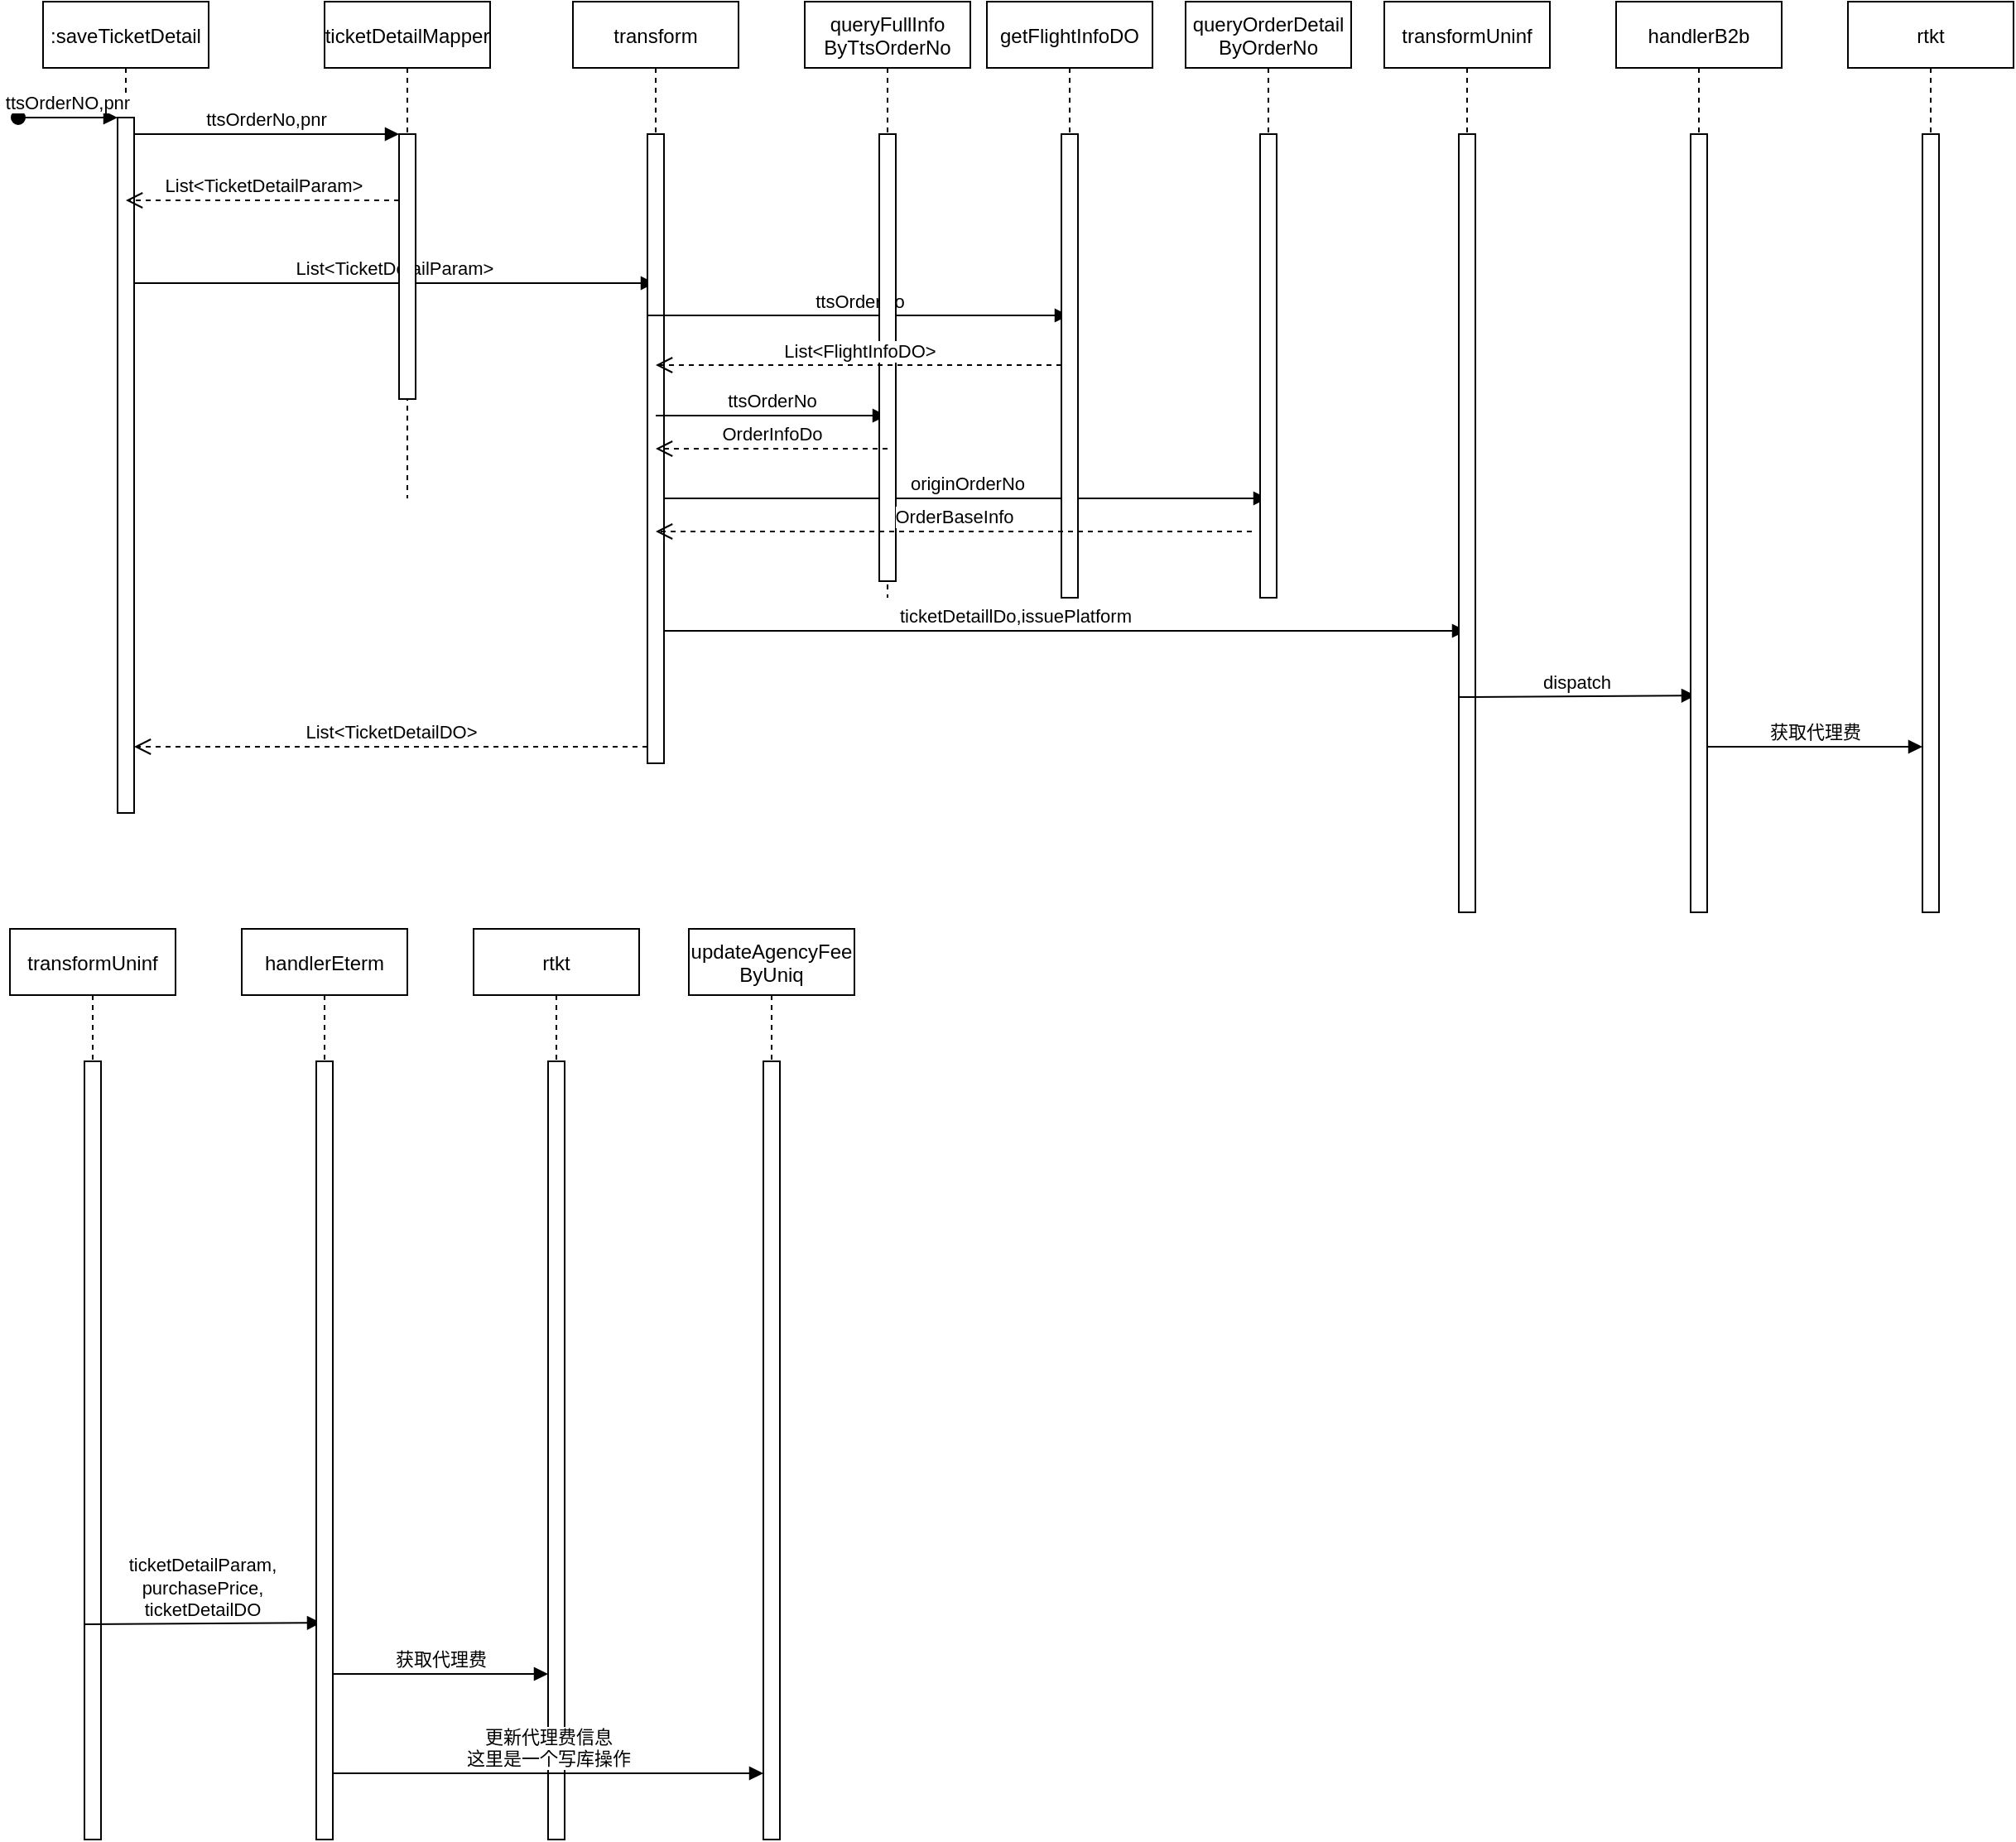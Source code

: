 <mxfile version="20.7.4" type="github">
  <diagram id="kgpKYQtTHZ0yAKxKKP6v" name="Page-1">
    <mxGraphModel dx="1312" dy="622" grid="1" gridSize="10" guides="1" tooltips="1" connect="1" arrows="1" fold="1" page="1" pageScale="1" pageWidth="850" pageHeight="1100" math="0" shadow="0">
      <root>
        <mxCell id="0" />
        <mxCell id="1" parent="0" />
        <mxCell id="3nuBFxr9cyL0pnOWT2aG-1" value=":saveTicketDetail" style="shape=umlLifeline;perimeter=lifelinePerimeter;container=1;collapsible=0;recursiveResize=0;rounded=0;shadow=0;strokeWidth=1;" parent="1" vertex="1">
          <mxGeometry x="120" y="80" width="100" height="490" as="geometry" />
        </mxCell>
        <mxCell id="3nuBFxr9cyL0pnOWT2aG-2" value="" style="points=[];perimeter=orthogonalPerimeter;rounded=0;shadow=0;strokeWidth=1;" parent="3nuBFxr9cyL0pnOWT2aG-1" vertex="1">
          <mxGeometry x="45" y="70" width="10" height="420" as="geometry" />
        </mxCell>
        <mxCell id="3nuBFxr9cyL0pnOWT2aG-3" value="ttsOrderNO,pnr" style="verticalAlign=bottom;startArrow=oval;endArrow=block;startSize=8;shadow=0;strokeWidth=1;" parent="3nuBFxr9cyL0pnOWT2aG-1" target="3nuBFxr9cyL0pnOWT2aG-2" edge="1">
          <mxGeometry relative="1" as="geometry">
            <mxPoint x="-15" y="70" as="sourcePoint" />
          </mxGeometry>
        </mxCell>
        <mxCell id="3PbxS6e7Mrcn0kTWfQdT-10" value="List&amp;lt;TicketDetailParam&amp;gt;" style="html=1;verticalAlign=bottom;endArrow=block;rounded=0;" parent="3nuBFxr9cyL0pnOWT2aG-1" target="3PbxS6e7Mrcn0kTWfQdT-2" edge="1">
          <mxGeometry width="80" relative="1" as="geometry">
            <mxPoint x="55" y="170" as="sourcePoint" />
            <mxPoint x="135" y="170" as="targetPoint" />
          </mxGeometry>
        </mxCell>
        <mxCell id="3nuBFxr9cyL0pnOWT2aG-5" value="ticketDetailMapper" style="shape=umlLifeline;perimeter=lifelinePerimeter;container=1;collapsible=0;recursiveResize=0;rounded=0;shadow=0;strokeWidth=1;" parent="1" vertex="1">
          <mxGeometry x="290" y="80" width="100" height="300" as="geometry" />
        </mxCell>
        <mxCell id="3nuBFxr9cyL0pnOWT2aG-6" value="" style="points=[];perimeter=orthogonalPerimeter;rounded=0;shadow=0;strokeWidth=1;" parent="3nuBFxr9cyL0pnOWT2aG-5" vertex="1">
          <mxGeometry x="45" y="80" width="10" height="160" as="geometry" />
        </mxCell>
        <mxCell id="3PbxS6e7Mrcn0kTWfQdT-1" value="List&amp;lt;TicketDetailParam&amp;gt;" style="html=1;verticalAlign=bottom;endArrow=open;dashed=1;endSize=8;rounded=0;" parent="3nuBFxr9cyL0pnOWT2aG-5" target="3nuBFxr9cyL0pnOWT2aG-1" edge="1">
          <mxGeometry relative="1" as="geometry">
            <mxPoint x="45" y="120" as="sourcePoint" />
            <mxPoint x="-35" y="120" as="targetPoint" />
            <Array as="points" />
          </mxGeometry>
        </mxCell>
        <mxCell id="3nuBFxr9cyL0pnOWT2aG-8" value="ttsOrderNo,pnr" style="verticalAlign=bottom;endArrow=block;entryX=0;entryY=0;shadow=0;strokeWidth=1;" parent="1" source="3nuBFxr9cyL0pnOWT2aG-2" target="3nuBFxr9cyL0pnOWT2aG-6" edge="1">
          <mxGeometry relative="1" as="geometry">
            <mxPoint x="275" y="160" as="sourcePoint" />
          </mxGeometry>
        </mxCell>
        <mxCell id="3PbxS6e7Mrcn0kTWfQdT-2" value="transform" style="shape=umlLifeline;perimeter=lifelinePerimeter;container=1;collapsible=0;recursiveResize=0;rounded=0;shadow=0;strokeWidth=1;" parent="1" vertex="1">
          <mxGeometry x="440" y="80" width="100" height="460" as="geometry" />
        </mxCell>
        <mxCell id="3PbxS6e7Mrcn0kTWfQdT-3" value="" style="points=[];perimeter=orthogonalPerimeter;rounded=0;shadow=0;strokeWidth=1;" parent="3PbxS6e7Mrcn0kTWfQdT-2" vertex="1">
          <mxGeometry x="45" y="80" width="10" height="380" as="geometry" />
        </mxCell>
        <mxCell id="3PbxS6e7Mrcn0kTWfQdT-15" value="ttsOrderNo" style="html=1;verticalAlign=bottom;endArrow=block;rounded=0;fontFamily=Helvetica;" parent="3PbxS6e7Mrcn0kTWfQdT-2" target="3PbxS6e7Mrcn0kTWfQdT-13" edge="1">
          <mxGeometry width="80" relative="1" as="geometry">
            <mxPoint x="45" y="189.5" as="sourcePoint" />
            <mxPoint x="125" y="189.5" as="targetPoint" />
          </mxGeometry>
        </mxCell>
        <mxCell id="3PbxS6e7Mrcn0kTWfQdT-17" value="ttsOrderNo" style="html=1;verticalAlign=bottom;endArrow=block;rounded=0;fontFamily=Helvetica;" parent="3PbxS6e7Mrcn0kTWfQdT-2" target="3PbxS6e7Mrcn0kTWfQdT-11" edge="1">
          <mxGeometry x="0.004" width="80" relative="1" as="geometry">
            <mxPoint x="50" y="250" as="sourcePoint" />
            <mxPoint x="130" y="250" as="targetPoint" />
            <mxPoint as="offset" />
          </mxGeometry>
        </mxCell>
        <mxCell id="3PbxS6e7Mrcn0kTWfQdT-22" value="originOrderNo" style="html=1;verticalAlign=bottom;endArrow=block;rounded=0;fontFamily=Helvetica;" parent="3PbxS6e7Mrcn0kTWfQdT-2" target="3PbxS6e7Mrcn0kTWfQdT-19" edge="1">
          <mxGeometry width="80" relative="1" as="geometry">
            <mxPoint x="55" y="300" as="sourcePoint" />
            <mxPoint x="135" y="300" as="targetPoint" />
          </mxGeometry>
        </mxCell>
        <mxCell id="3PbxS6e7Mrcn0kTWfQdT-24" value="List&amp;lt;TicketDetailDO&amp;gt;" style="html=1;verticalAlign=bottom;endArrow=open;dashed=1;endSize=8;rounded=0;fontFamily=Helvetica;" parent="3PbxS6e7Mrcn0kTWfQdT-2" target="3nuBFxr9cyL0pnOWT2aG-2" edge="1">
          <mxGeometry relative="1" as="geometry">
            <mxPoint x="45" y="450" as="sourcePoint" />
            <mxPoint x="-35" y="450" as="targetPoint" />
          </mxGeometry>
        </mxCell>
        <mxCell id="3PbxS6e7Mrcn0kTWfQdT-27" value="ticketDetaillDo,issuePlatform" style="html=1;verticalAlign=bottom;endArrow=block;rounded=0;fontFamily=Helvetica;" parent="3PbxS6e7Mrcn0kTWfQdT-2" edge="1" target="3PbxS6e7Mrcn0kTWfQdT-25">
          <mxGeometry x="-0.125" width="80" relative="1" as="geometry">
            <mxPoint x="55" y="380" as="sourcePoint" />
            <mxPoint x="135" y="380" as="targetPoint" />
            <mxPoint as="offset" />
          </mxGeometry>
        </mxCell>
        <mxCell id="3PbxS6e7Mrcn0kTWfQdT-11" value="queryFullInfo&#xa;ByTtsOrderNo" style="shape=umlLifeline;perimeter=lifelinePerimeter;container=1;collapsible=0;recursiveResize=0;rounded=0;shadow=0;strokeWidth=1;" parent="1" vertex="1">
          <mxGeometry x="580" y="80" width="100" height="360" as="geometry" />
        </mxCell>
        <mxCell id="3PbxS6e7Mrcn0kTWfQdT-12" value="" style="points=[];perimeter=orthogonalPerimeter;rounded=0;shadow=0;strokeWidth=1;" parent="3PbxS6e7Mrcn0kTWfQdT-11" vertex="1">
          <mxGeometry x="45" y="80" width="10" height="270" as="geometry" />
        </mxCell>
        <mxCell id="3PbxS6e7Mrcn0kTWfQdT-13" value="getFlightInfoDO" style="shape=umlLifeline;perimeter=lifelinePerimeter;container=1;collapsible=0;recursiveResize=0;rounded=0;shadow=0;strokeWidth=1;" parent="1" vertex="1">
          <mxGeometry x="690" y="80" width="100" height="360" as="geometry" />
        </mxCell>
        <mxCell id="3PbxS6e7Mrcn0kTWfQdT-14" value="" style="points=[];perimeter=orthogonalPerimeter;rounded=0;shadow=0;strokeWidth=1;" parent="3PbxS6e7Mrcn0kTWfQdT-13" vertex="1">
          <mxGeometry x="45" y="80" width="10" height="280" as="geometry" />
        </mxCell>
        <mxCell id="3PbxS6e7Mrcn0kTWfQdT-16" value="List&amp;lt;FlightInfoDO&amp;gt;" style="html=1;verticalAlign=bottom;endArrow=open;dashed=1;endSize=8;rounded=0;fontFamily=Helvetica;" parent="3PbxS6e7Mrcn0kTWfQdT-13" target="3PbxS6e7Mrcn0kTWfQdT-2" edge="1">
          <mxGeometry relative="1" as="geometry">
            <mxPoint x="45" y="219.5" as="sourcePoint" />
            <mxPoint x="-35" y="219.5" as="targetPoint" />
          </mxGeometry>
        </mxCell>
        <mxCell id="3PbxS6e7Mrcn0kTWfQdT-23" value="OrderBaseInfo" style="html=1;verticalAlign=bottom;endArrow=open;dashed=1;endSize=8;rounded=0;fontFamily=Helvetica;" parent="3PbxS6e7Mrcn0kTWfQdT-13" target="3PbxS6e7Mrcn0kTWfQdT-2" edge="1">
          <mxGeometry relative="1" as="geometry">
            <mxPoint x="160" y="320" as="sourcePoint" />
            <mxPoint x="80" y="320" as="targetPoint" />
          </mxGeometry>
        </mxCell>
        <mxCell id="3PbxS6e7Mrcn0kTWfQdT-18" value="OrderInfoDo" style="html=1;verticalAlign=bottom;endArrow=open;dashed=1;endSize=8;rounded=0;fontFamily=Helvetica;" parent="1" target="3PbxS6e7Mrcn0kTWfQdT-2" edge="1">
          <mxGeometry relative="1" as="geometry">
            <mxPoint x="630" y="350" as="sourcePoint" />
            <mxPoint x="560" y="350" as="targetPoint" />
          </mxGeometry>
        </mxCell>
        <mxCell id="3PbxS6e7Mrcn0kTWfQdT-19" value="queryOrderDetail&#xa;ByOrderNo" style="shape=umlLifeline;perimeter=lifelinePerimeter;container=1;collapsible=0;recursiveResize=0;rounded=0;shadow=0;strokeWidth=1;" parent="1" vertex="1">
          <mxGeometry x="810" y="80" width="100" height="360" as="geometry" />
        </mxCell>
        <mxCell id="3PbxS6e7Mrcn0kTWfQdT-20" value="" style="points=[];perimeter=orthogonalPerimeter;rounded=0;shadow=0;strokeWidth=1;" parent="3PbxS6e7Mrcn0kTWfQdT-19" vertex="1">
          <mxGeometry x="45" y="80" width="10" height="280" as="geometry" />
        </mxCell>
        <mxCell id="3PbxS6e7Mrcn0kTWfQdT-25" value="transformUninf" style="shape=umlLifeline;perimeter=lifelinePerimeter;container=1;collapsible=0;recursiveResize=0;rounded=0;shadow=0;strokeWidth=1;" parent="1" vertex="1">
          <mxGeometry x="930" y="80" width="100" height="550" as="geometry" />
        </mxCell>
        <mxCell id="3PbxS6e7Mrcn0kTWfQdT-26" value="" style="points=[];perimeter=orthogonalPerimeter;rounded=0;shadow=0;strokeWidth=1;" parent="3PbxS6e7Mrcn0kTWfQdT-25" vertex="1">
          <mxGeometry x="45" y="80" width="10" height="470" as="geometry" />
        </mxCell>
        <mxCell id="e6M2gJVlcIB2rnrAK9i--3" value="dispatch" style="html=1;verticalAlign=bottom;endArrow=block;rounded=0;entryX=0.48;entryY=0.762;entryDx=0;entryDy=0;entryPerimeter=0;" edge="1" parent="3PbxS6e7Mrcn0kTWfQdT-25" target="e6M2gJVlcIB2rnrAK9i--1">
          <mxGeometry width="80" relative="1" as="geometry">
            <mxPoint x="45" y="420" as="sourcePoint" />
            <mxPoint x="125" y="420" as="targetPoint" />
          </mxGeometry>
        </mxCell>
        <mxCell id="e6M2gJVlcIB2rnrAK9i--1" value="handlerB2b" style="shape=umlLifeline;perimeter=lifelinePerimeter;container=1;collapsible=0;recursiveResize=0;rounded=0;shadow=0;strokeWidth=1;" vertex="1" parent="1">
          <mxGeometry x="1070" y="80" width="100" height="550" as="geometry" />
        </mxCell>
        <mxCell id="e6M2gJVlcIB2rnrAK9i--2" value="" style="points=[];perimeter=orthogonalPerimeter;rounded=0;shadow=0;strokeWidth=1;" vertex="1" parent="e6M2gJVlcIB2rnrAK9i--1">
          <mxGeometry x="45" y="80" width="10" height="470" as="geometry" />
        </mxCell>
        <mxCell id="e6M2gJVlcIB2rnrAK9i--6" value="获取代理费" style="html=1;verticalAlign=bottom;endArrow=block;rounded=0;" edge="1" parent="e6M2gJVlcIB2rnrAK9i--1" target="e6M2gJVlcIB2rnrAK9i--5">
          <mxGeometry width="80" relative="1" as="geometry">
            <mxPoint x="55" y="450" as="sourcePoint" />
            <mxPoint x="135" y="450" as="targetPoint" />
          </mxGeometry>
        </mxCell>
        <mxCell id="e6M2gJVlcIB2rnrAK9i--4" value="rtkt" style="shape=umlLifeline;perimeter=lifelinePerimeter;container=1;collapsible=0;recursiveResize=0;rounded=0;shadow=0;strokeWidth=1;" vertex="1" parent="1">
          <mxGeometry x="1210" y="80" width="100" height="550" as="geometry" />
        </mxCell>
        <mxCell id="e6M2gJVlcIB2rnrAK9i--5" value="" style="points=[];perimeter=orthogonalPerimeter;rounded=0;shadow=0;strokeWidth=1;" vertex="1" parent="e6M2gJVlcIB2rnrAK9i--4">
          <mxGeometry x="45" y="80" width="10" height="470" as="geometry" />
        </mxCell>
        <mxCell id="e6M2gJVlcIB2rnrAK9i--16" value="transformUninf" style="shape=umlLifeline;perimeter=lifelinePerimeter;container=1;collapsible=0;recursiveResize=0;rounded=0;shadow=0;strokeWidth=1;" vertex="1" parent="1">
          <mxGeometry x="100" y="640" width="100" height="550" as="geometry" />
        </mxCell>
        <mxCell id="e6M2gJVlcIB2rnrAK9i--17" value="" style="points=[];perimeter=orthogonalPerimeter;rounded=0;shadow=0;strokeWidth=1;" vertex="1" parent="e6M2gJVlcIB2rnrAK9i--16">
          <mxGeometry x="45" y="80" width="10" height="470" as="geometry" />
        </mxCell>
        <mxCell id="e6M2gJVlcIB2rnrAK9i--18" value="ticketDetailParam, &lt;br&gt;purchasePrice, &lt;br&gt;ticketDetailDO" style="html=1;verticalAlign=bottom;endArrow=block;rounded=0;entryX=0.48;entryY=0.762;entryDx=0;entryDy=0;entryPerimeter=0;" edge="1" parent="e6M2gJVlcIB2rnrAK9i--16" target="e6M2gJVlcIB2rnrAK9i--19">
          <mxGeometry width="80" relative="1" as="geometry">
            <mxPoint x="45" y="420" as="sourcePoint" />
            <mxPoint x="125" y="420" as="targetPoint" />
          </mxGeometry>
        </mxCell>
        <mxCell id="e6M2gJVlcIB2rnrAK9i--19" value="handlerEterm" style="shape=umlLifeline;perimeter=lifelinePerimeter;container=1;collapsible=0;recursiveResize=0;rounded=0;shadow=0;strokeWidth=1;" vertex="1" parent="1">
          <mxGeometry x="240" y="640" width="100" height="550" as="geometry" />
        </mxCell>
        <mxCell id="e6M2gJVlcIB2rnrAK9i--20" value="" style="points=[];perimeter=orthogonalPerimeter;rounded=0;shadow=0;strokeWidth=1;" vertex="1" parent="e6M2gJVlcIB2rnrAK9i--19">
          <mxGeometry x="45" y="80" width="10" height="470" as="geometry" />
        </mxCell>
        <mxCell id="e6M2gJVlcIB2rnrAK9i--21" value="获取代理费" style="html=1;verticalAlign=bottom;endArrow=block;rounded=0;" edge="1" parent="e6M2gJVlcIB2rnrAK9i--19" target="e6M2gJVlcIB2rnrAK9i--23">
          <mxGeometry width="80" relative="1" as="geometry">
            <mxPoint x="55" y="450" as="sourcePoint" />
            <mxPoint x="135" y="450" as="targetPoint" />
          </mxGeometry>
        </mxCell>
        <mxCell id="e6M2gJVlcIB2rnrAK9i--22" value="rtkt" style="shape=umlLifeline;perimeter=lifelinePerimeter;container=1;collapsible=0;recursiveResize=0;rounded=0;shadow=0;strokeWidth=1;" vertex="1" parent="1">
          <mxGeometry x="380" y="640" width="100" height="550" as="geometry" />
        </mxCell>
        <mxCell id="e6M2gJVlcIB2rnrAK9i--23" value="" style="points=[];perimeter=orthogonalPerimeter;rounded=0;shadow=0;strokeWidth=1;" vertex="1" parent="e6M2gJVlcIB2rnrAK9i--22">
          <mxGeometry x="45" y="80" width="10" height="470" as="geometry" />
        </mxCell>
        <mxCell id="e6M2gJVlcIB2rnrAK9i--24" value="updateAgencyFee&#xa;ByUniq" style="shape=umlLifeline;perimeter=lifelinePerimeter;container=1;collapsible=0;recursiveResize=0;rounded=0;shadow=0;strokeWidth=1;" vertex="1" parent="1">
          <mxGeometry x="510" y="640" width="100" height="550" as="geometry" />
        </mxCell>
        <mxCell id="e6M2gJVlcIB2rnrAK9i--25" value="" style="points=[];perimeter=orthogonalPerimeter;rounded=0;shadow=0;strokeWidth=1;" vertex="1" parent="e6M2gJVlcIB2rnrAK9i--24">
          <mxGeometry x="45" y="80" width="10" height="470" as="geometry" />
        </mxCell>
        <mxCell id="e6M2gJVlcIB2rnrAK9i--26" value="更新代理费信息&lt;br&gt;这里是一个写库操作" style="html=1;verticalAlign=bottom;endArrow=block;rounded=0;" edge="1" parent="1" source="e6M2gJVlcIB2rnrAK9i--20" target="e6M2gJVlcIB2rnrAK9i--25">
          <mxGeometry width="80" relative="1" as="geometry">
            <mxPoint x="430" y="1120" as="sourcePoint" />
            <mxPoint x="510" y="1120" as="targetPoint" />
            <Array as="points">
              <mxPoint x="330" y="1150" />
            </Array>
          </mxGeometry>
        </mxCell>
      </root>
    </mxGraphModel>
  </diagram>
</mxfile>
